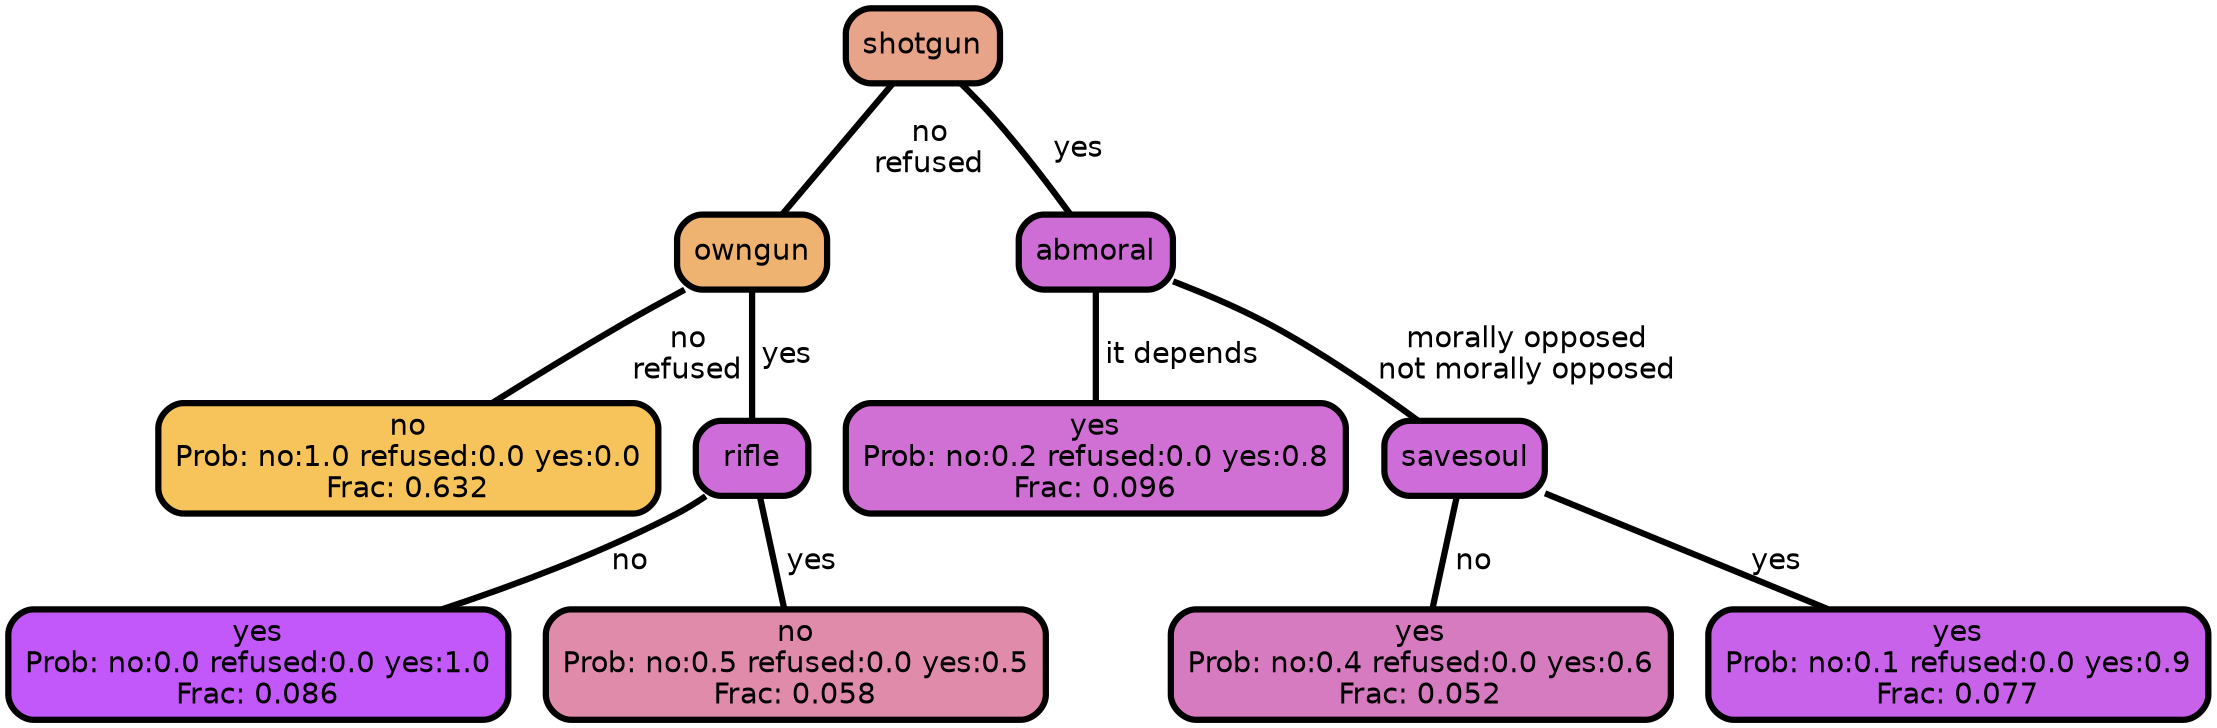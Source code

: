 graph Tree {
node [shape=box, style="filled, rounded",color="black",penwidth="3",fontcolor="black",                 fontname=helvetica] ;
graph [ranksep="0 equally", splines=straight,                 bgcolor=transparent, dpi=200] ;
edge [fontname=helvetica, color=black] ;
0 [label="no
Prob: no:1.0 refused:0.0 yes:0.0
Frac: 0.632", fillcolor="#f6c45a"] ;
1 [label="owngun", fillcolor="#efb371"] ;
2 [label="yes
Prob: no:0.0 refused:0.0 yes:1.0
Frac: 0.086", fillcolor="#c258f9"] ;
3 [label="rifle", fillcolor="#ce6cd9"] ;
4 [label="no
Prob: no:0.5 refused:0.0 yes:0.5
Frac: 0.058", fillcolor="#e08baa"] ;
5 [label="shotgun", fillcolor="#e8a488"] ;
6 [label="yes
Prob: no:0.2 refused:0.0 yes:0.8
Frac: 0.096", fillcolor="#d06fd4"] ;
7 [label="abmoral", fillcolor="#cf6dd7"] ;
8 [label="yes
Prob: no:0.4 refused:0.0 yes:0.6
Frac: 0.052", fillcolor="#d77bc1"] ;
9 [label="savesoul", fillcolor="#ce6cda"] ;
10 [label="yes
Prob: no:0.1 refused:0.0 yes:0.9
Frac: 0.077", fillcolor="#c862ea"] ;
1 -- 0 [label=" no\n refused",penwidth=3] ;
1 -- 3 [label=" yes",penwidth=3] ;
3 -- 2 [label=" no",penwidth=3] ;
3 -- 4 [label=" yes",penwidth=3] ;
5 -- 1 [label=" no\n refused",penwidth=3] ;
5 -- 7 [label=" yes",penwidth=3] ;
7 -- 6 [label=" it depends",penwidth=3] ;
7 -- 9 [label=" morally opposed\n not morally opposed",penwidth=3] ;
9 -- 8 [label=" no",penwidth=3] ;
9 -- 10 [label=" yes",penwidth=3] ;
{rank = same;}}